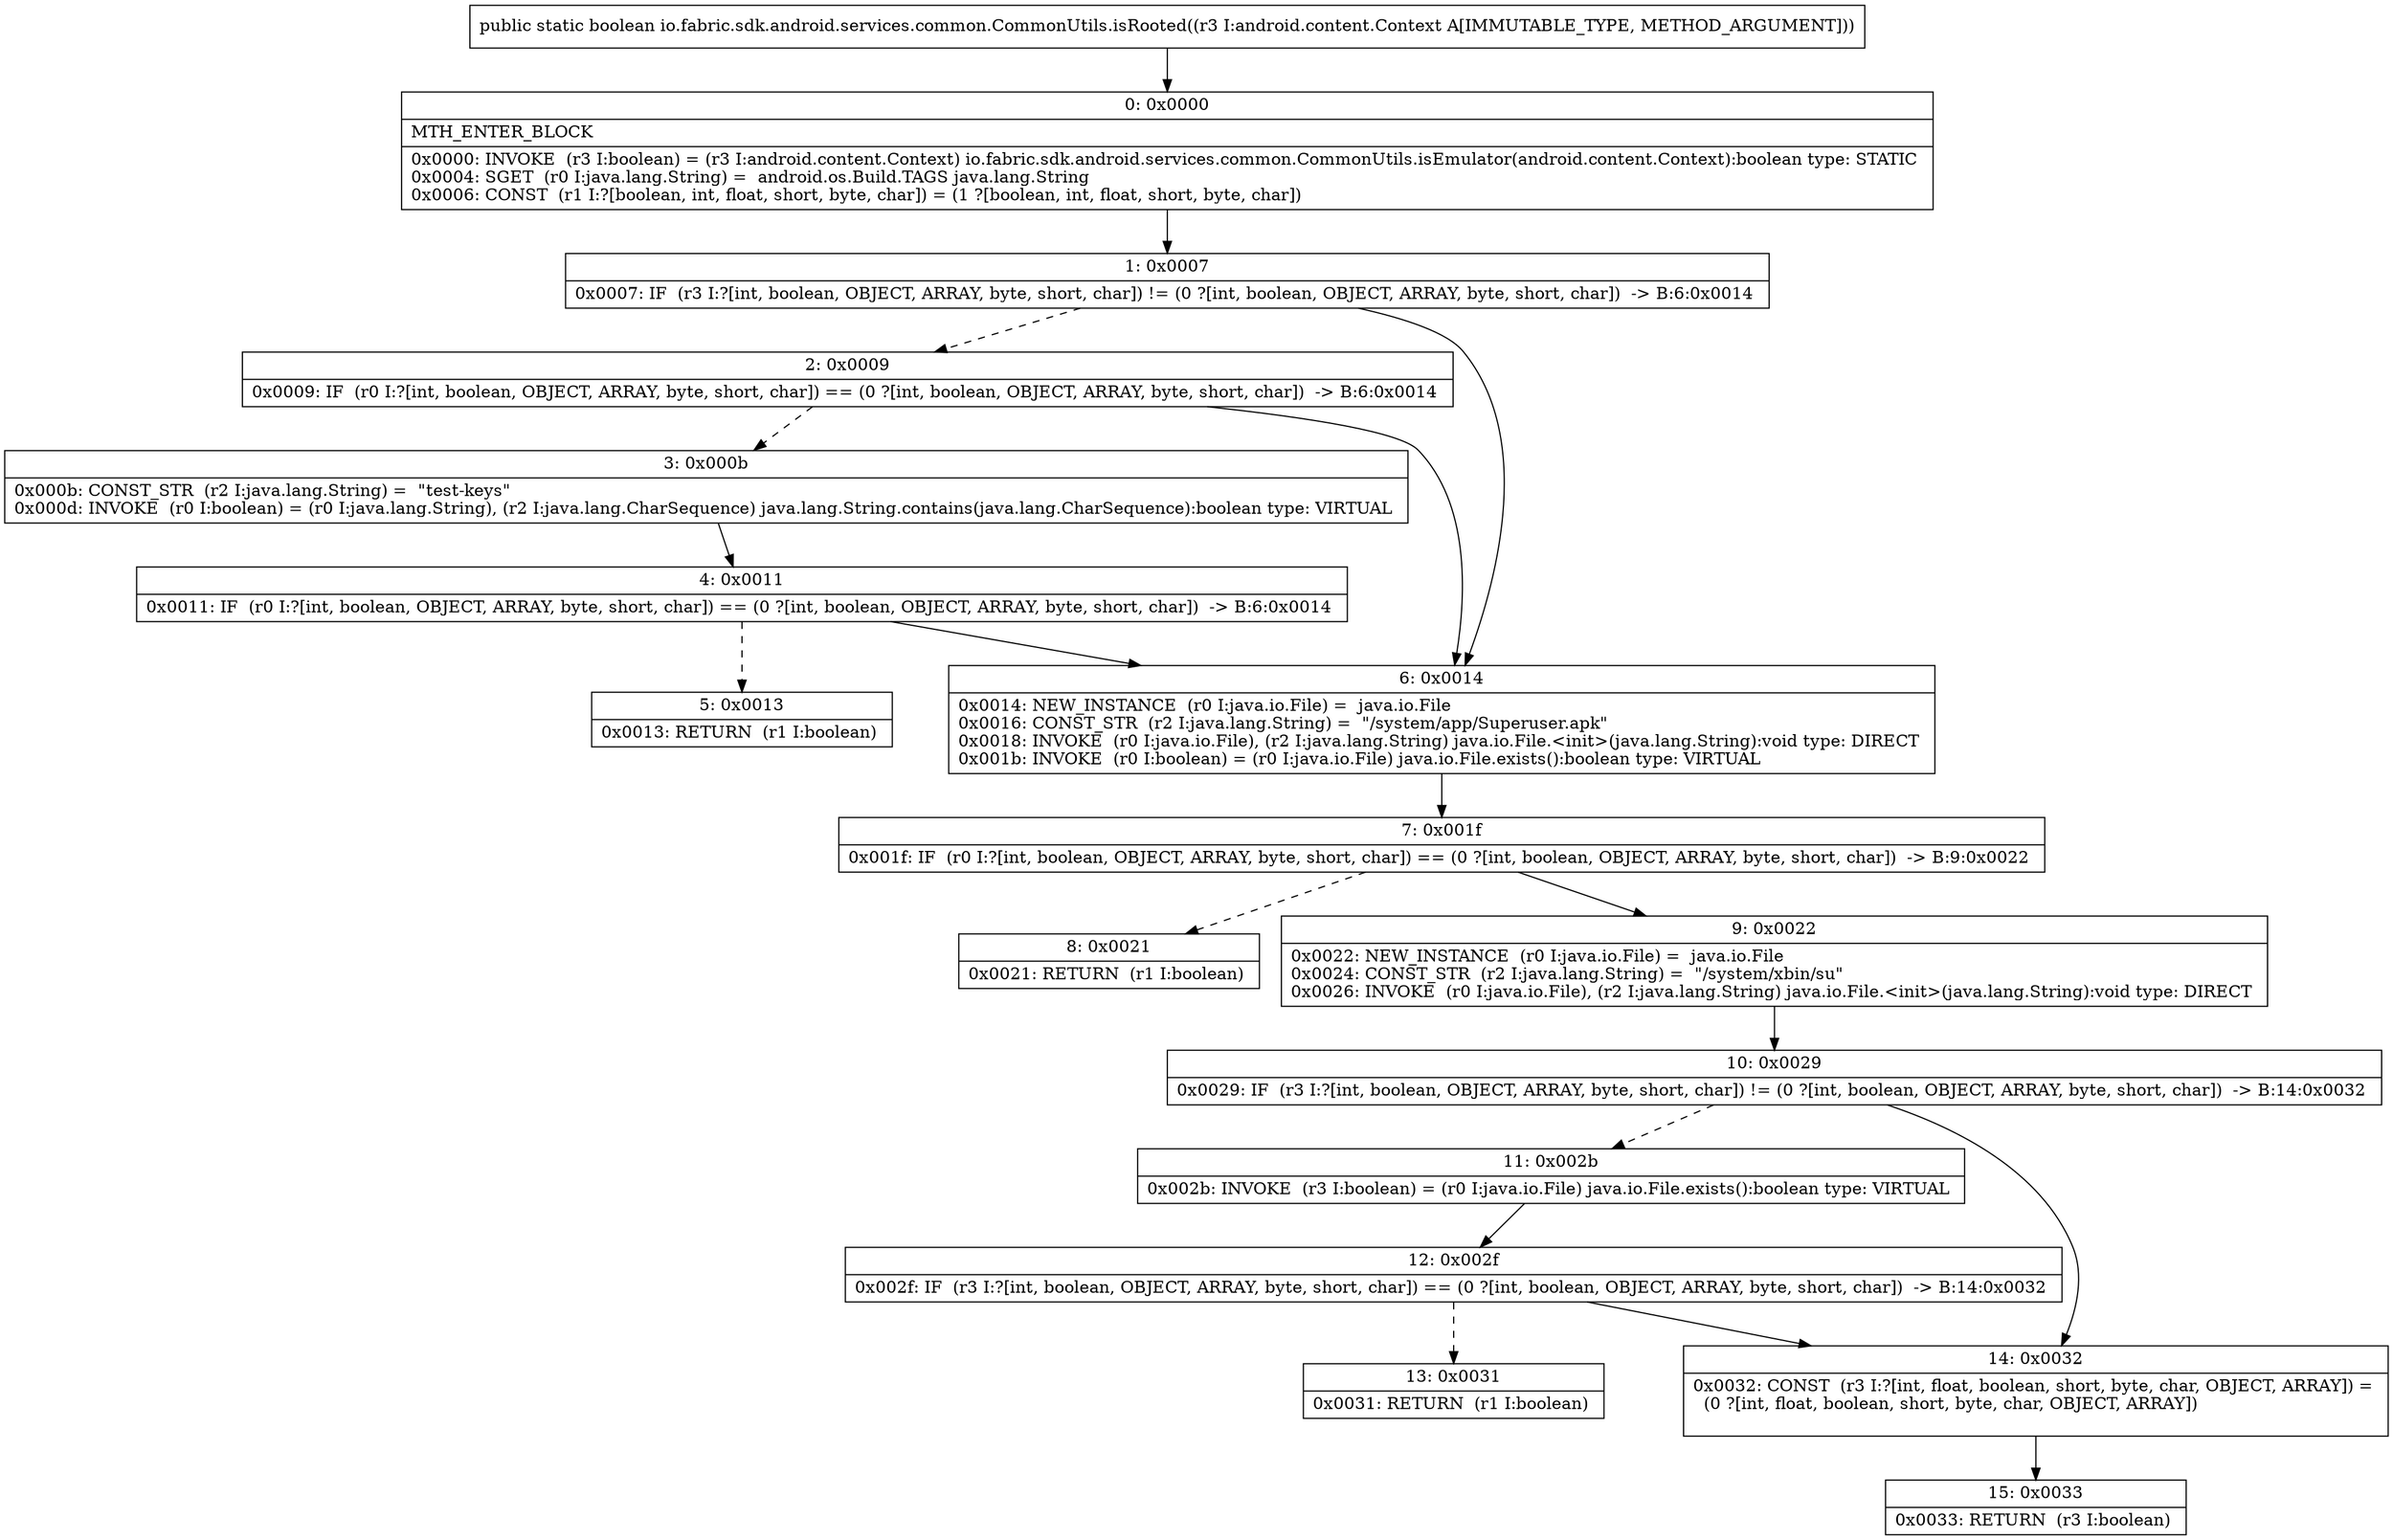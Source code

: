 digraph "CFG forio.fabric.sdk.android.services.common.CommonUtils.isRooted(Landroid\/content\/Context;)Z" {
Node_0 [shape=record,label="{0\:\ 0x0000|MTH_ENTER_BLOCK\l|0x0000: INVOKE  (r3 I:boolean) = (r3 I:android.content.Context) io.fabric.sdk.android.services.common.CommonUtils.isEmulator(android.content.Context):boolean type: STATIC \l0x0004: SGET  (r0 I:java.lang.String) =  android.os.Build.TAGS java.lang.String \l0x0006: CONST  (r1 I:?[boolean, int, float, short, byte, char]) = (1 ?[boolean, int, float, short, byte, char]) \l}"];
Node_1 [shape=record,label="{1\:\ 0x0007|0x0007: IF  (r3 I:?[int, boolean, OBJECT, ARRAY, byte, short, char]) != (0 ?[int, boolean, OBJECT, ARRAY, byte, short, char])  \-\> B:6:0x0014 \l}"];
Node_2 [shape=record,label="{2\:\ 0x0009|0x0009: IF  (r0 I:?[int, boolean, OBJECT, ARRAY, byte, short, char]) == (0 ?[int, boolean, OBJECT, ARRAY, byte, short, char])  \-\> B:6:0x0014 \l}"];
Node_3 [shape=record,label="{3\:\ 0x000b|0x000b: CONST_STR  (r2 I:java.lang.String) =  \"test\-keys\" \l0x000d: INVOKE  (r0 I:boolean) = (r0 I:java.lang.String), (r2 I:java.lang.CharSequence) java.lang.String.contains(java.lang.CharSequence):boolean type: VIRTUAL \l}"];
Node_4 [shape=record,label="{4\:\ 0x0011|0x0011: IF  (r0 I:?[int, boolean, OBJECT, ARRAY, byte, short, char]) == (0 ?[int, boolean, OBJECT, ARRAY, byte, short, char])  \-\> B:6:0x0014 \l}"];
Node_5 [shape=record,label="{5\:\ 0x0013|0x0013: RETURN  (r1 I:boolean) \l}"];
Node_6 [shape=record,label="{6\:\ 0x0014|0x0014: NEW_INSTANCE  (r0 I:java.io.File) =  java.io.File \l0x0016: CONST_STR  (r2 I:java.lang.String) =  \"\/system\/app\/Superuser.apk\" \l0x0018: INVOKE  (r0 I:java.io.File), (r2 I:java.lang.String) java.io.File.\<init\>(java.lang.String):void type: DIRECT \l0x001b: INVOKE  (r0 I:boolean) = (r0 I:java.io.File) java.io.File.exists():boolean type: VIRTUAL \l}"];
Node_7 [shape=record,label="{7\:\ 0x001f|0x001f: IF  (r0 I:?[int, boolean, OBJECT, ARRAY, byte, short, char]) == (0 ?[int, boolean, OBJECT, ARRAY, byte, short, char])  \-\> B:9:0x0022 \l}"];
Node_8 [shape=record,label="{8\:\ 0x0021|0x0021: RETURN  (r1 I:boolean) \l}"];
Node_9 [shape=record,label="{9\:\ 0x0022|0x0022: NEW_INSTANCE  (r0 I:java.io.File) =  java.io.File \l0x0024: CONST_STR  (r2 I:java.lang.String) =  \"\/system\/xbin\/su\" \l0x0026: INVOKE  (r0 I:java.io.File), (r2 I:java.lang.String) java.io.File.\<init\>(java.lang.String):void type: DIRECT \l}"];
Node_10 [shape=record,label="{10\:\ 0x0029|0x0029: IF  (r3 I:?[int, boolean, OBJECT, ARRAY, byte, short, char]) != (0 ?[int, boolean, OBJECT, ARRAY, byte, short, char])  \-\> B:14:0x0032 \l}"];
Node_11 [shape=record,label="{11\:\ 0x002b|0x002b: INVOKE  (r3 I:boolean) = (r0 I:java.io.File) java.io.File.exists():boolean type: VIRTUAL \l}"];
Node_12 [shape=record,label="{12\:\ 0x002f|0x002f: IF  (r3 I:?[int, boolean, OBJECT, ARRAY, byte, short, char]) == (0 ?[int, boolean, OBJECT, ARRAY, byte, short, char])  \-\> B:14:0x0032 \l}"];
Node_13 [shape=record,label="{13\:\ 0x0031|0x0031: RETURN  (r1 I:boolean) \l}"];
Node_14 [shape=record,label="{14\:\ 0x0032|0x0032: CONST  (r3 I:?[int, float, boolean, short, byte, char, OBJECT, ARRAY]) = \l  (0 ?[int, float, boolean, short, byte, char, OBJECT, ARRAY])\l \l}"];
Node_15 [shape=record,label="{15\:\ 0x0033|0x0033: RETURN  (r3 I:boolean) \l}"];
MethodNode[shape=record,label="{public static boolean io.fabric.sdk.android.services.common.CommonUtils.isRooted((r3 I:android.content.Context A[IMMUTABLE_TYPE, METHOD_ARGUMENT])) }"];
MethodNode -> Node_0;
Node_0 -> Node_1;
Node_1 -> Node_2[style=dashed];
Node_1 -> Node_6;
Node_2 -> Node_3[style=dashed];
Node_2 -> Node_6;
Node_3 -> Node_4;
Node_4 -> Node_5[style=dashed];
Node_4 -> Node_6;
Node_6 -> Node_7;
Node_7 -> Node_8[style=dashed];
Node_7 -> Node_9;
Node_9 -> Node_10;
Node_10 -> Node_11[style=dashed];
Node_10 -> Node_14;
Node_11 -> Node_12;
Node_12 -> Node_13[style=dashed];
Node_12 -> Node_14;
Node_14 -> Node_15;
}

